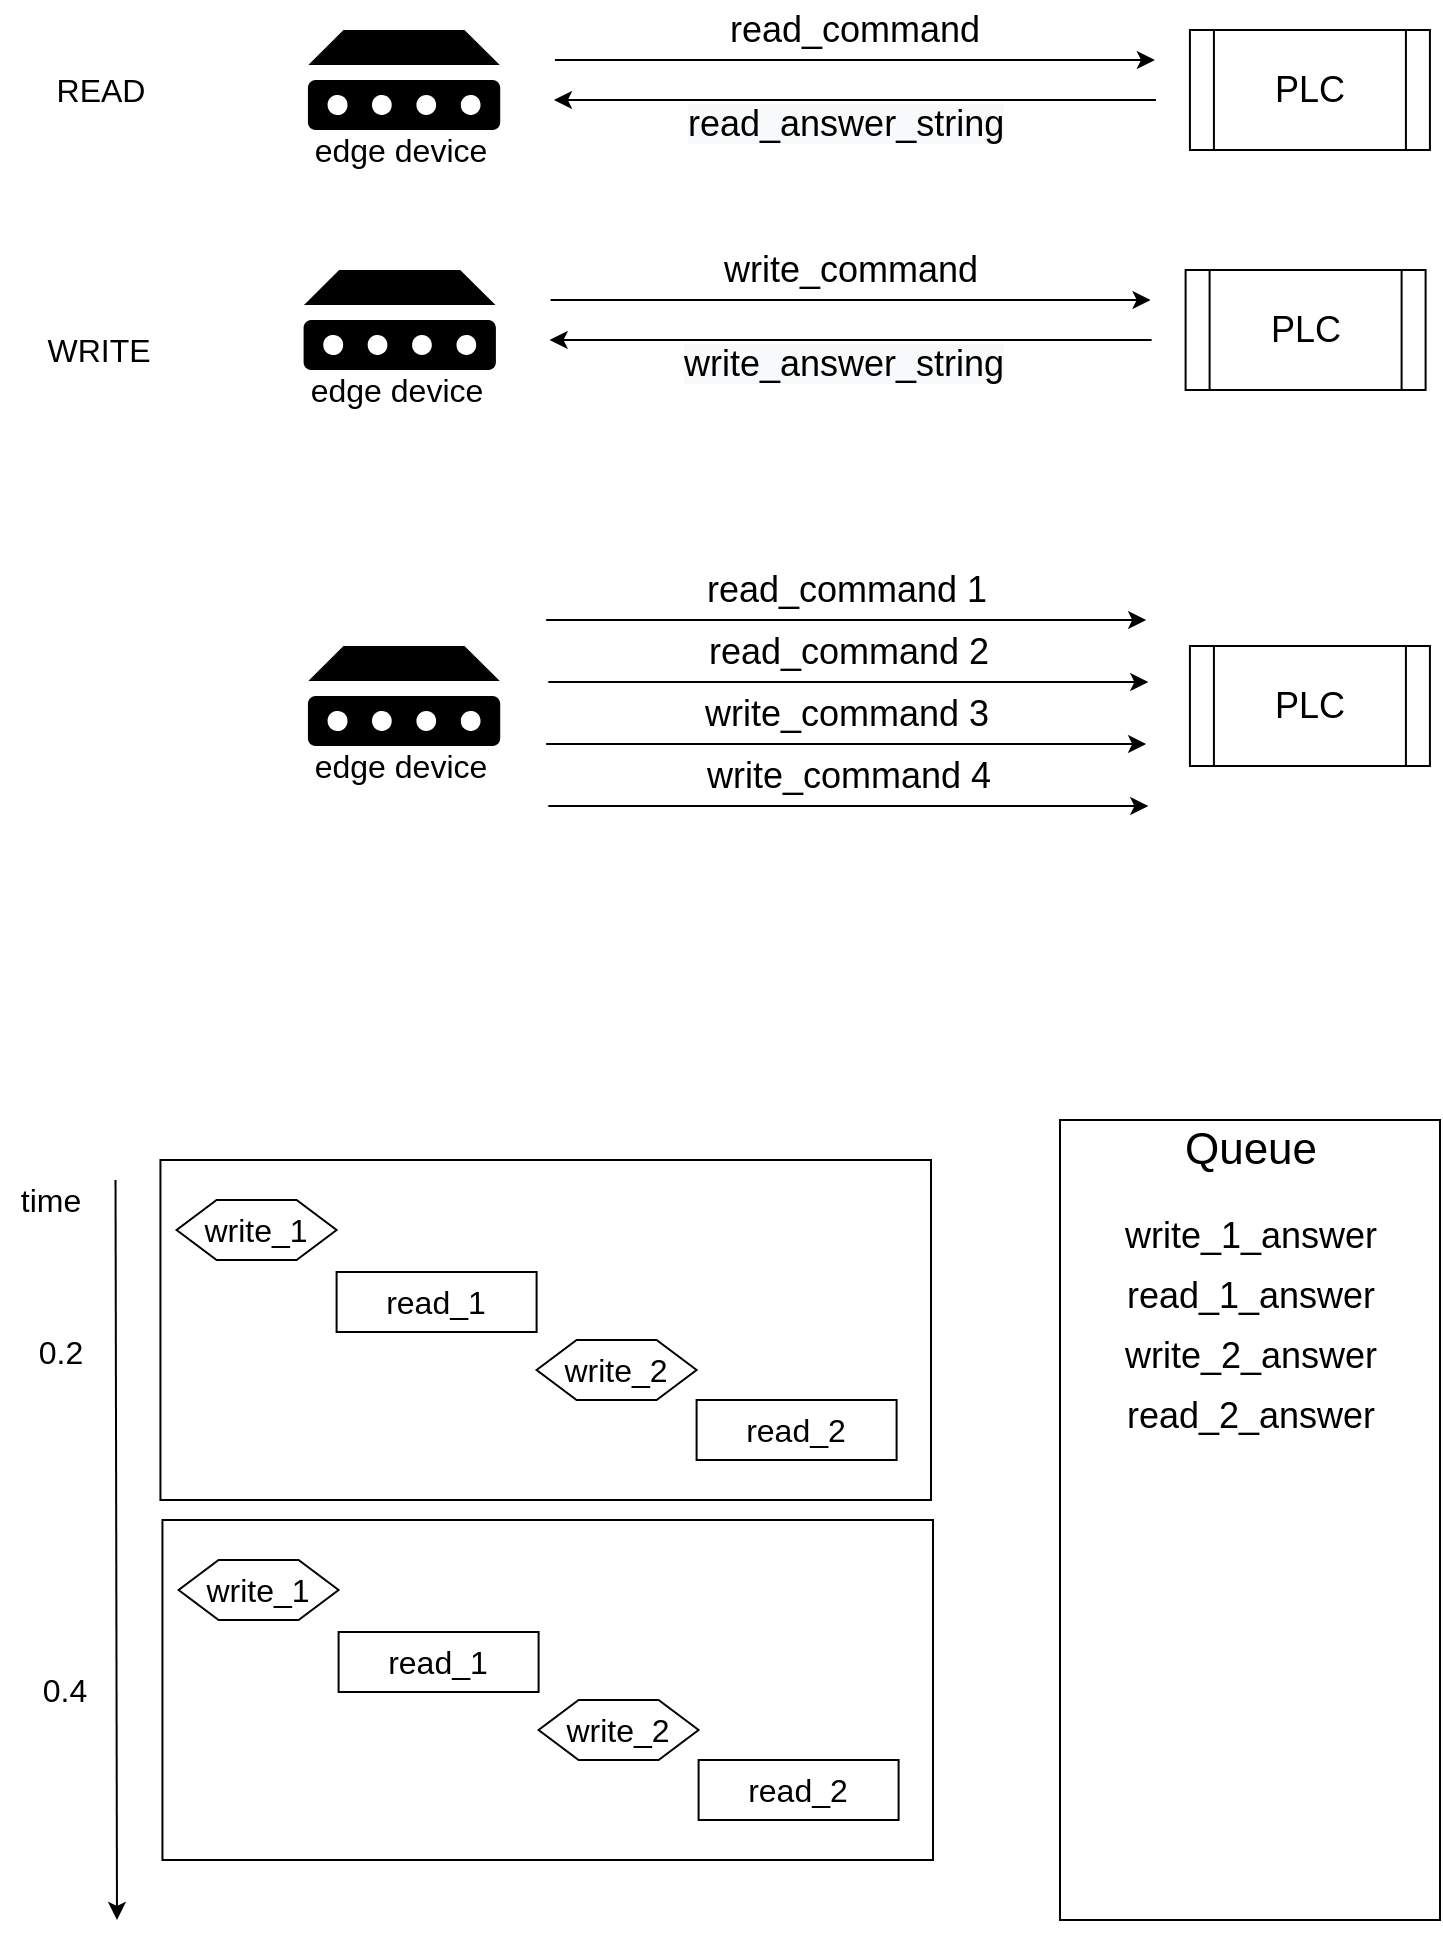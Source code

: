 <mxfile version="14.6.6" type="github">
  <diagram id="MqhErQ_MapfDuUSKU5o5" name="ページ1">
    <mxGraphModel dx="1483" dy="783" grid="1" gridSize="10" guides="1" tooltips="1" connect="1" arrows="1" fold="1" page="1" pageScale="1" pageWidth="827" pageHeight="1169" math="0" shadow="0">
      <root>
        <mxCell id="0" />
        <mxCell id="1" parent="0" />
        <mxCell id="SZ8vTqI_n6aOW8z_Xxke-1" value="PLC" style="shape=process;whiteSpace=wrap;html=1;backgroundOutline=1;fontSize=18;" parent="1" vertex="1">
          <mxGeometry x="634.96" y="35" width="120" height="60" as="geometry" />
        </mxCell>
        <mxCell id="SZ8vTqI_n6aOW8z_Xxke-4" value="" style="aspect=fixed;pointerEvents=1;shadow=0;dashed=0;html=1;strokeColor=none;labelPosition=center;verticalLabelPosition=bottom;verticalAlign=top;align=center;shape=mxgraph.mscae.enterprise.device;fillColor=#000000;" parent="1" vertex="1">
          <mxGeometry x="193.96" y="35" width="96.16" height="50" as="geometry" />
        </mxCell>
        <mxCell id="SZ8vTqI_n6aOW8z_Xxke-5" value="" style="endArrow=classic;html=1;fontSize=18;" parent="1" edge="1">
          <mxGeometry width="50" height="50" relative="1" as="geometry">
            <mxPoint x="317.46" y="50" as="sourcePoint" />
            <mxPoint x="617.46" y="50" as="targetPoint" />
          </mxGeometry>
        </mxCell>
        <mxCell id="SZ8vTqI_n6aOW8z_Xxke-6" value="" style="endArrow=classic;html=1;fontSize=18;" parent="1" edge="1">
          <mxGeometry width="50" height="50" relative="1" as="geometry">
            <mxPoint x="617.96" y="70" as="sourcePoint" />
            <mxPoint x="316.96" y="70" as="targetPoint" />
          </mxGeometry>
        </mxCell>
        <mxCell id="SZ8vTqI_n6aOW8z_Xxke-7" value="read_command" style="text;html=1;align=center;verticalAlign=middle;resizable=0;points=[];autosize=1;strokeColor=none;fontSize=18;" parent="1" vertex="1">
          <mxGeometry x="397.46" y="20" width="140" height="30" as="geometry" />
        </mxCell>
        <mxCell id="SZ8vTqI_n6aOW8z_Xxke-10" value="edge device" style="text;html=1;align=center;verticalAlign=middle;resizable=0;points=[];autosize=1;strokeColor=none;fontSize=16;" parent="1" vertex="1">
          <mxGeometry x="190.12" y="85" width="100" height="20" as="geometry" />
        </mxCell>
        <mxCell id="SZ8vTqI_n6aOW8z_Xxke-14" value="&lt;span style=&quot;color: rgb(0 , 0 , 0) ; font-family: &amp;#34;helvetica&amp;#34; ; font-size: 18px ; font-style: normal ; font-weight: 400 ; letter-spacing: normal ; text-align: center ; text-indent: 0px ; text-transform: none ; word-spacing: 0px ; background-color: rgb(248 , 249 , 250) ; display: inline ; float: none&quot;&gt;read_answer_string&lt;/span&gt;" style="text;whiteSpace=wrap;html=1;fontSize=16;" parent="1" vertex="1">
          <mxGeometry x="382.46" y="65" width="170" height="30" as="geometry" />
        </mxCell>
        <mxCell id="SZ8vTqI_n6aOW8z_Xxke-15" value="PLC" style="shape=process;whiteSpace=wrap;html=1;backgroundOutline=1;fontSize=18;" parent="1" vertex="1">
          <mxGeometry x="632.8" y="155" width="120" height="60" as="geometry" />
        </mxCell>
        <mxCell id="SZ8vTqI_n6aOW8z_Xxke-16" value="" style="aspect=fixed;pointerEvents=1;shadow=0;dashed=0;html=1;strokeColor=none;labelPosition=center;verticalLabelPosition=bottom;verticalAlign=top;align=center;shape=mxgraph.mscae.enterprise.device;fillColor=#000000;" parent="1" vertex="1">
          <mxGeometry x="191.8" y="155" width="96.16" height="50" as="geometry" />
        </mxCell>
        <mxCell id="SZ8vTqI_n6aOW8z_Xxke-17" value="" style="endArrow=classic;html=1;fontSize=18;" parent="1" edge="1">
          <mxGeometry width="50" height="50" relative="1" as="geometry">
            <mxPoint x="315.3" y="170" as="sourcePoint" />
            <mxPoint x="615.3" y="170" as="targetPoint" />
          </mxGeometry>
        </mxCell>
        <mxCell id="SZ8vTqI_n6aOW8z_Xxke-18" value="" style="endArrow=classic;html=1;fontSize=18;" parent="1" edge="1">
          <mxGeometry width="50" height="50" relative="1" as="geometry">
            <mxPoint x="615.8" y="190" as="sourcePoint" />
            <mxPoint x="314.8" y="190" as="targetPoint" />
          </mxGeometry>
        </mxCell>
        <mxCell id="SZ8vTqI_n6aOW8z_Xxke-19" value="write_command" style="text;html=1;align=center;verticalAlign=middle;resizable=0;points=[];autosize=1;strokeColor=none;fontSize=18;" parent="1" vertex="1">
          <mxGeometry x="395.3" y="140" width="140" height="30" as="geometry" />
        </mxCell>
        <mxCell id="SZ8vTqI_n6aOW8z_Xxke-20" value="edge device" style="text;html=1;align=center;verticalAlign=middle;resizable=0;points=[];autosize=1;strokeColor=none;fontSize=16;" parent="1" vertex="1">
          <mxGeometry x="187.96" y="205" width="100" height="20" as="geometry" />
        </mxCell>
        <mxCell id="SZ8vTqI_n6aOW8z_Xxke-21" value="&lt;span style=&quot;color: rgb(0 , 0 , 0) ; font-family: &amp;#34;helvetica&amp;#34; ; font-size: 18px ; font-style: normal ; font-weight: 400 ; letter-spacing: normal ; text-align: center ; text-indent: 0px ; text-transform: none ; word-spacing: 0px ; background-color: rgb(248 , 249 , 250) ; display: inline ; float: none&quot;&gt;write_answer_string&lt;/span&gt;" style="text;whiteSpace=wrap;html=1;fontSize=16;" parent="1" vertex="1">
          <mxGeometry x="380.3" y="185" width="170" height="30" as="geometry" />
        </mxCell>
        <mxCell id="SZ8vTqI_n6aOW8z_Xxke-22" value="READ" style="text;html=1;align=center;verticalAlign=middle;resizable=0;points=[];autosize=1;strokeColor=none;fontSize=16;" parent="1" vertex="1">
          <mxGeometry x="60.12" y="55" width="60" height="20" as="geometry" />
        </mxCell>
        <mxCell id="SZ8vTqI_n6aOW8z_Xxke-23" value="WRITE" style="text;html=1;align=center;verticalAlign=middle;resizable=0;points=[];autosize=1;strokeColor=none;fontSize=16;" parent="1" vertex="1">
          <mxGeometry x="54.12" y="185" width="70" height="20" as="geometry" />
        </mxCell>
        <mxCell id="SZ8vTqI_n6aOW8z_Xxke-24" value="PLC" style="shape=process;whiteSpace=wrap;html=1;backgroundOutline=1;fontSize=18;" parent="1" vertex="1">
          <mxGeometry x="634.96" y="343" width="120" height="60" as="geometry" />
        </mxCell>
        <mxCell id="SZ8vTqI_n6aOW8z_Xxke-25" value="" style="aspect=fixed;pointerEvents=1;shadow=0;dashed=0;html=1;strokeColor=none;labelPosition=center;verticalLabelPosition=bottom;verticalAlign=top;align=center;shape=mxgraph.mscae.enterprise.device;fillColor=#000000;" parent="1" vertex="1">
          <mxGeometry x="193.96" y="343" width="96.16" height="50" as="geometry" />
        </mxCell>
        <mxCell id="SZ8vTqI_n6aOW8z_Xxke-26" value="edge device" style="text;html=1;align=center;verticalAlign=middle;resizable=0;points=[];autosize=1;strokeColor=none;fontSize=16;" parent="1" vertex="1">
          <mxGeometry x="190.12" y="393" width="100" height="20" as="geometry" />
        </mxCell>
        <mxCell id="SZ8vTqI_n6aOW8z_Xxke-27" value="" style="endArrow=classic;html=1;fontSize=18;" parent="1" edge="1">
          <mxGeometry width="50" height="50" relative="1" as="geometry">
            <mxPoint x="313.08" y="330" as="sourcePoint" />
            <mxPoint x="613.08" y="330" as="targetPoint" />
          </mxGeometry>
        </mxCell>
        <mxCell id="SZ8vTqI_n6aOW8z_Xxke-28" value="read_command 1" style="text;html=1;align=center;verticalAlign=middle;resizable=0;points=[];autosize=1;strokeColor=none;fontSize=18;" parent="1" vertex="1">
          <mxGeometry x="383.08" y="300" width="160" height="30" as="geometry" />
        </mxCell>
        <mxCell id="SZ8vTqI_n6aOW8z_Xxke-29" value="" style="endArrow=classic;html=1;fontSize=18;" parent="1" edge="1">
          <mxGeometry width="50" height="50" relative="1" as="geometry">
            <mxPoint x="313.08" y="392" as="sourcePoint" />
            <mxPoint x="613.08" y="392" as="targetPoint" />
          </mxGeometry>
        </mxCell>
        <mxCell id="SZ8vTqI_n6aOW8z_Xxke-30" value="write_command 3" style="text;html=1;align=center;verticalAlign=middle;resizable=0;points=[];autosize=1;strokeColor=none;fontSize=18;" parent="1" vertex="1">
          <mxGeometry x="383.08" y="362" width="160" height="30" as="geometry" />
        </mxCell>
        <mxCell id="SZ8vTqI_n6aOW8z_Xxke-31" value="" style="endArrow=classic;html=1;fontSize=18;" parent="1" edge="1">
          <mxGeometry width="50" height="50" relative="1" as="geometry">
            <mxPoint x="314.16" y="361" as="sourcePoint" />
            <mxPoint x="614.16" y="361" as="targetPoint" />
          </mxGeometry>
        </mxCell>
        <mxCell id="SZ8vTqI_n6aOW8z_Xxke-32" value="read_command 2" style="text;html=1;align=center;verticalAlign=middle;resizable=0;points=[];autosize=1;strokeColor=none;fontSize=18;" parent="1" vertex="1">
          <mxGeometry x="384.16" y="331" width="160" height="30" as="geometry" />
        </mxCell>
        <mxCell id="SZ8vTqI_n6aOW8z_Xxke-33" value="" style="endArrow=classic;html=1;fontSize=18;" parent="1" edge="1">
          <mxGeometry width="50" height="50" relative="1" as="geometry">
            <mxPoint x="314.16" y="423" as="sourcePoint" />
            <mxPoint x="614.16" y="423" as="targetPoint" />
          </mxGeometry>
        </mxCell>
        <mxCell id="SZ8vTqI_n6aOW8z_Xxke-34" value="write_command 4" style="text;html=1;align=center;verticalAlign=middle;resizable=0;points=[];autosize=1;strokeColor=none;fontSize=18;" parent="1" vertex="1">
          <mxGeometry x="384.16" y="393" width="160" height="30" as="geometry" />
        </mxCell>
        <mxCell id="SZ8vTqI_n6aOW8z_Xxke-71" value="" style="endArrow=classic;html=1;fontSize=18;" parent="1" edge="1">
          <mxGeometry width="50" height="50" relative="1" as="geometry">
            <mxPoint x="97.76" y="610" as="sourcePoint" />
            <mxPoint x="98.5" y="980" as="targetPoint" />
          </mxGeometry>
        </mxCell>
        <mxCell id="SZ8vTqI_n6aOW8z_Xxke-72" value="time" style="text;html=1;align=center;verticalAlign=middle;resizable=0;points=[];autosize=1;strokeColor=none;fontSize=16;" parent="1" vertex="1">
          <mxGeometry x="40" y="610" width="50" height="20" as="geometry" />
        </mxCell>
        <mxCell id="SZ8vTqI_n6aOW8z_Xxke-73" value="" style="rounded=0;whiteSpace=wrap;html=1;fontSize=16;fillColor=#ffffff;gradientColor=#ffffff;" parent="1" vertex="1">
          <mxGeometry x="120.22" y="600" width="385.28" height="170" as="geometry" />
        </mxCell>
        <mxCell id="SZ8vTqI_n6aOW8z_Xxke-74" value="write_1" style="shape=hexagon;perimeter=hexagonPerimeter2;whiteSpace=wrap;html=1;fixedSize=1;fontSize=16;fillColor=#ffffff;gradientColor=#ffffff;" parent="1" vertex="1">
          <mxGeometry x="128.3" y="620" width="80" height="30" as="geometry" />
        </mxCell>
        <mxCell id="SZ8vTqI_n6aOW8z_Xxke-77" value="write_2" style="shape=hexagon;perimeter=hexagonPerimeter2;whiteSpace=wrap;html=1;fixedSize=1;fontSize=16;fillColor=#ffffff;gradientColor=#ffffff;" parent="1" vertex="1">
          <mxGeometry x="308.3" y="690" width="80" height="30" as="geometry" />
        </mxCell>
        <mxCell id="SZ8vTqI_n6aOW8z_Xxke-85" value="read_2" style="rounded=0;whiteSpace=wrap;html=1;fontSize=16;fillColor=#ffffff;gradientColor=#ffffff;" parent="1" vertex="1">
          <mxGeometry x="388.3" y="720" width="100" height="30" as="geometry" />
        </mxCell>
        <mxCell id="SZ8vTqI_n6aOW8z_Xxke-95" value="0.2" style="text;html=1;align=center;verticalAlign=middle;resizable=0;points=[];autosize=1;strokeColor=none;fontSize=16;" parent="1" vertex="1">
          <mxGeometry x="50.0" y="686" width="40" height="20" as="geometry" />
        </mxCell>
        <mxCell id="OHKZR6SRFhKs5c6pF4RL-2" value="read_1" style="rounded=0;whiteSpace=wrap;html=1;fontSize=16;fillColor=#ffffff;gradientColor=#ffffff;" vertex="1" parent="1">
          <mxGeometry x="208.3" y="656" width="100" height="30" as="geometry" />
        </mxCell>
        <mxCell id="OHKZR6SRFhKs5c6pF4RL-4" value="" style="rounded=0;whiteSpace=wrap;html=1;fontSize=16;fillColor=#ffffff;gradientColor=#ffffff;" vertex="1" parent="1">
          <mxGeometry x="121.22" y="780" width="385.28" height="170" as="geometry" />
        </mxCell>
        <mxCell id="OHKZR6SRFhKs5c6pF4RL-5" value="write_1" style="shape=hexagon;perimeter=hexagonPerimeter2;whiteSpace=wrap;html=1;fixedSize=1;fontSize=16;fillColor=#ffffff;gradientColor=#ffffff;" vertex="1" parent="1">
          <mxGeometry x="129.3" y="800" width="80" height="30" as="geometry" />
        </mxCell>
        <mxCell id="OHKZR6SRFhKs5c6pF4RL-6" value="write_2" style="shape=hexagon;perimeter=hexagonPerimeter2;whiteSpace=wrap;html=1;fixedSize=1;fontSize=16;fillColor=#ffffff;gradientColor=#ffffff;" vertex="1" parent="1">
          <mxGeometry x="309.3" y="870" width="80" height="30" as="geometry" />
        </mxCell>
        <mxCell id="OHKZR6SRFhKs5c6pF4RL-7" value="read_2" style="rounded=0;whiteSpace=wrap;html=1;fontSize=16;fillColor=#ffffff;gradientColor=#ffffff;" vertex="1" parent="1">
          <mxGeometry x="389.3" y="900" width="100" height="30" as="geometry" />
        </mxCell>
        <mxCell id="OHKZR6SRFhKs5c6pF4RL-8" value="read_1" style="rounded=0;whiteSpace=wrap;html=1;fontSize=16;fillColor=#ffffff;gradientColor=#ffffff;" vertex="1" parent="1">
          <mxGeometry x="209.3" y="836" width="100" height="30" as="geometry" />
        </mxCell>
        <mxCell id="OHKZR6SRFhKs5c6pF4RL-9" value="0.4" style="text;html=1;align=center;verticalAlign=middle;resizable=0;points=[];autosize=1;strokeColor=none;fontSize=16;" vertex="1" parent="1">
          <mxGeometry x="52.1" y="855" width="40" height="20" as="geometry" />
        </mxCell>
        <mxCell id="OHKZR6SRFhKs5c6pF4RL-10" value="" style="rounded=0;whiteSpace=wrap;html=1;" vertex="1" parent="1">
          <mxGeometry x="570" y="580" width="190" height="400" as="geometry" />
        </mxCell>
        <mxCell id="OHKZR6SRFhKs5c6pF4RL-11" value="Queue" style="text;html=1;align=center;verticalAlign=middle;resizable=0;points=[];autosize=1;strokeColor=none;fontSize=22;" vertex="1" parent="1">
          <mxGeometry x="625" y="580" width="80" height="30" as="geometry" />
        </mxCell>
        <mxCell id="OHKZR6SRFhKs5c6pF4RL-12" value="write_1_answer" style="text;html=1;align=center;verticalAlign=middle;resizable=0;points=[];autosize=1;strokeColor=none;fontSize=18;" vertex="1" parent="1">
          <mxGeometry x="595" y="623" width="140" height="30" as="geometry" />
        </mxCell>
        <mxCell id="OHKZR6SRFhKs5c6pF4RL-13" value="read_1_answer" style="text;html=1;align=center;verticalAlign=middle;resizable=0;points=[];autosize=1;strokeColor=none;fontSize=18;" vertex="1" parent="1">
          <mxGeometry x="595" y="653" width="140" height="30" as="geometry" />
        </mxCell>
        <mxCell id="OHKZR6SRFhKs5c6pF4RL-14" value="write_2_answer" style="text;html=1;align=center;verticalAlign=middle;resizable=0;points=[];autosize=1;strokeColor=none;fontSize=18;" vertex="1" parent="1">
          <mxGeometry x="595" y="683" width="140" height="30" as="geometry" />
        </mxCell>
        <mxCell id="OHKZR6SRFhKs5c6pF4RL-15" value="read_2_answer" style="text;html=1;align=center;verticalAlign=middle;resizable=0;points=[];autosize=1;strokeColor=none;fontSize=18;" vertex="1" parent="1">
          <mxGeometry x="595" y="713" width="140" height="30" as="geometry" />
        </mxCell>
      </root>
    </mxGraphModel>
  </diagram>
</mxfile>
